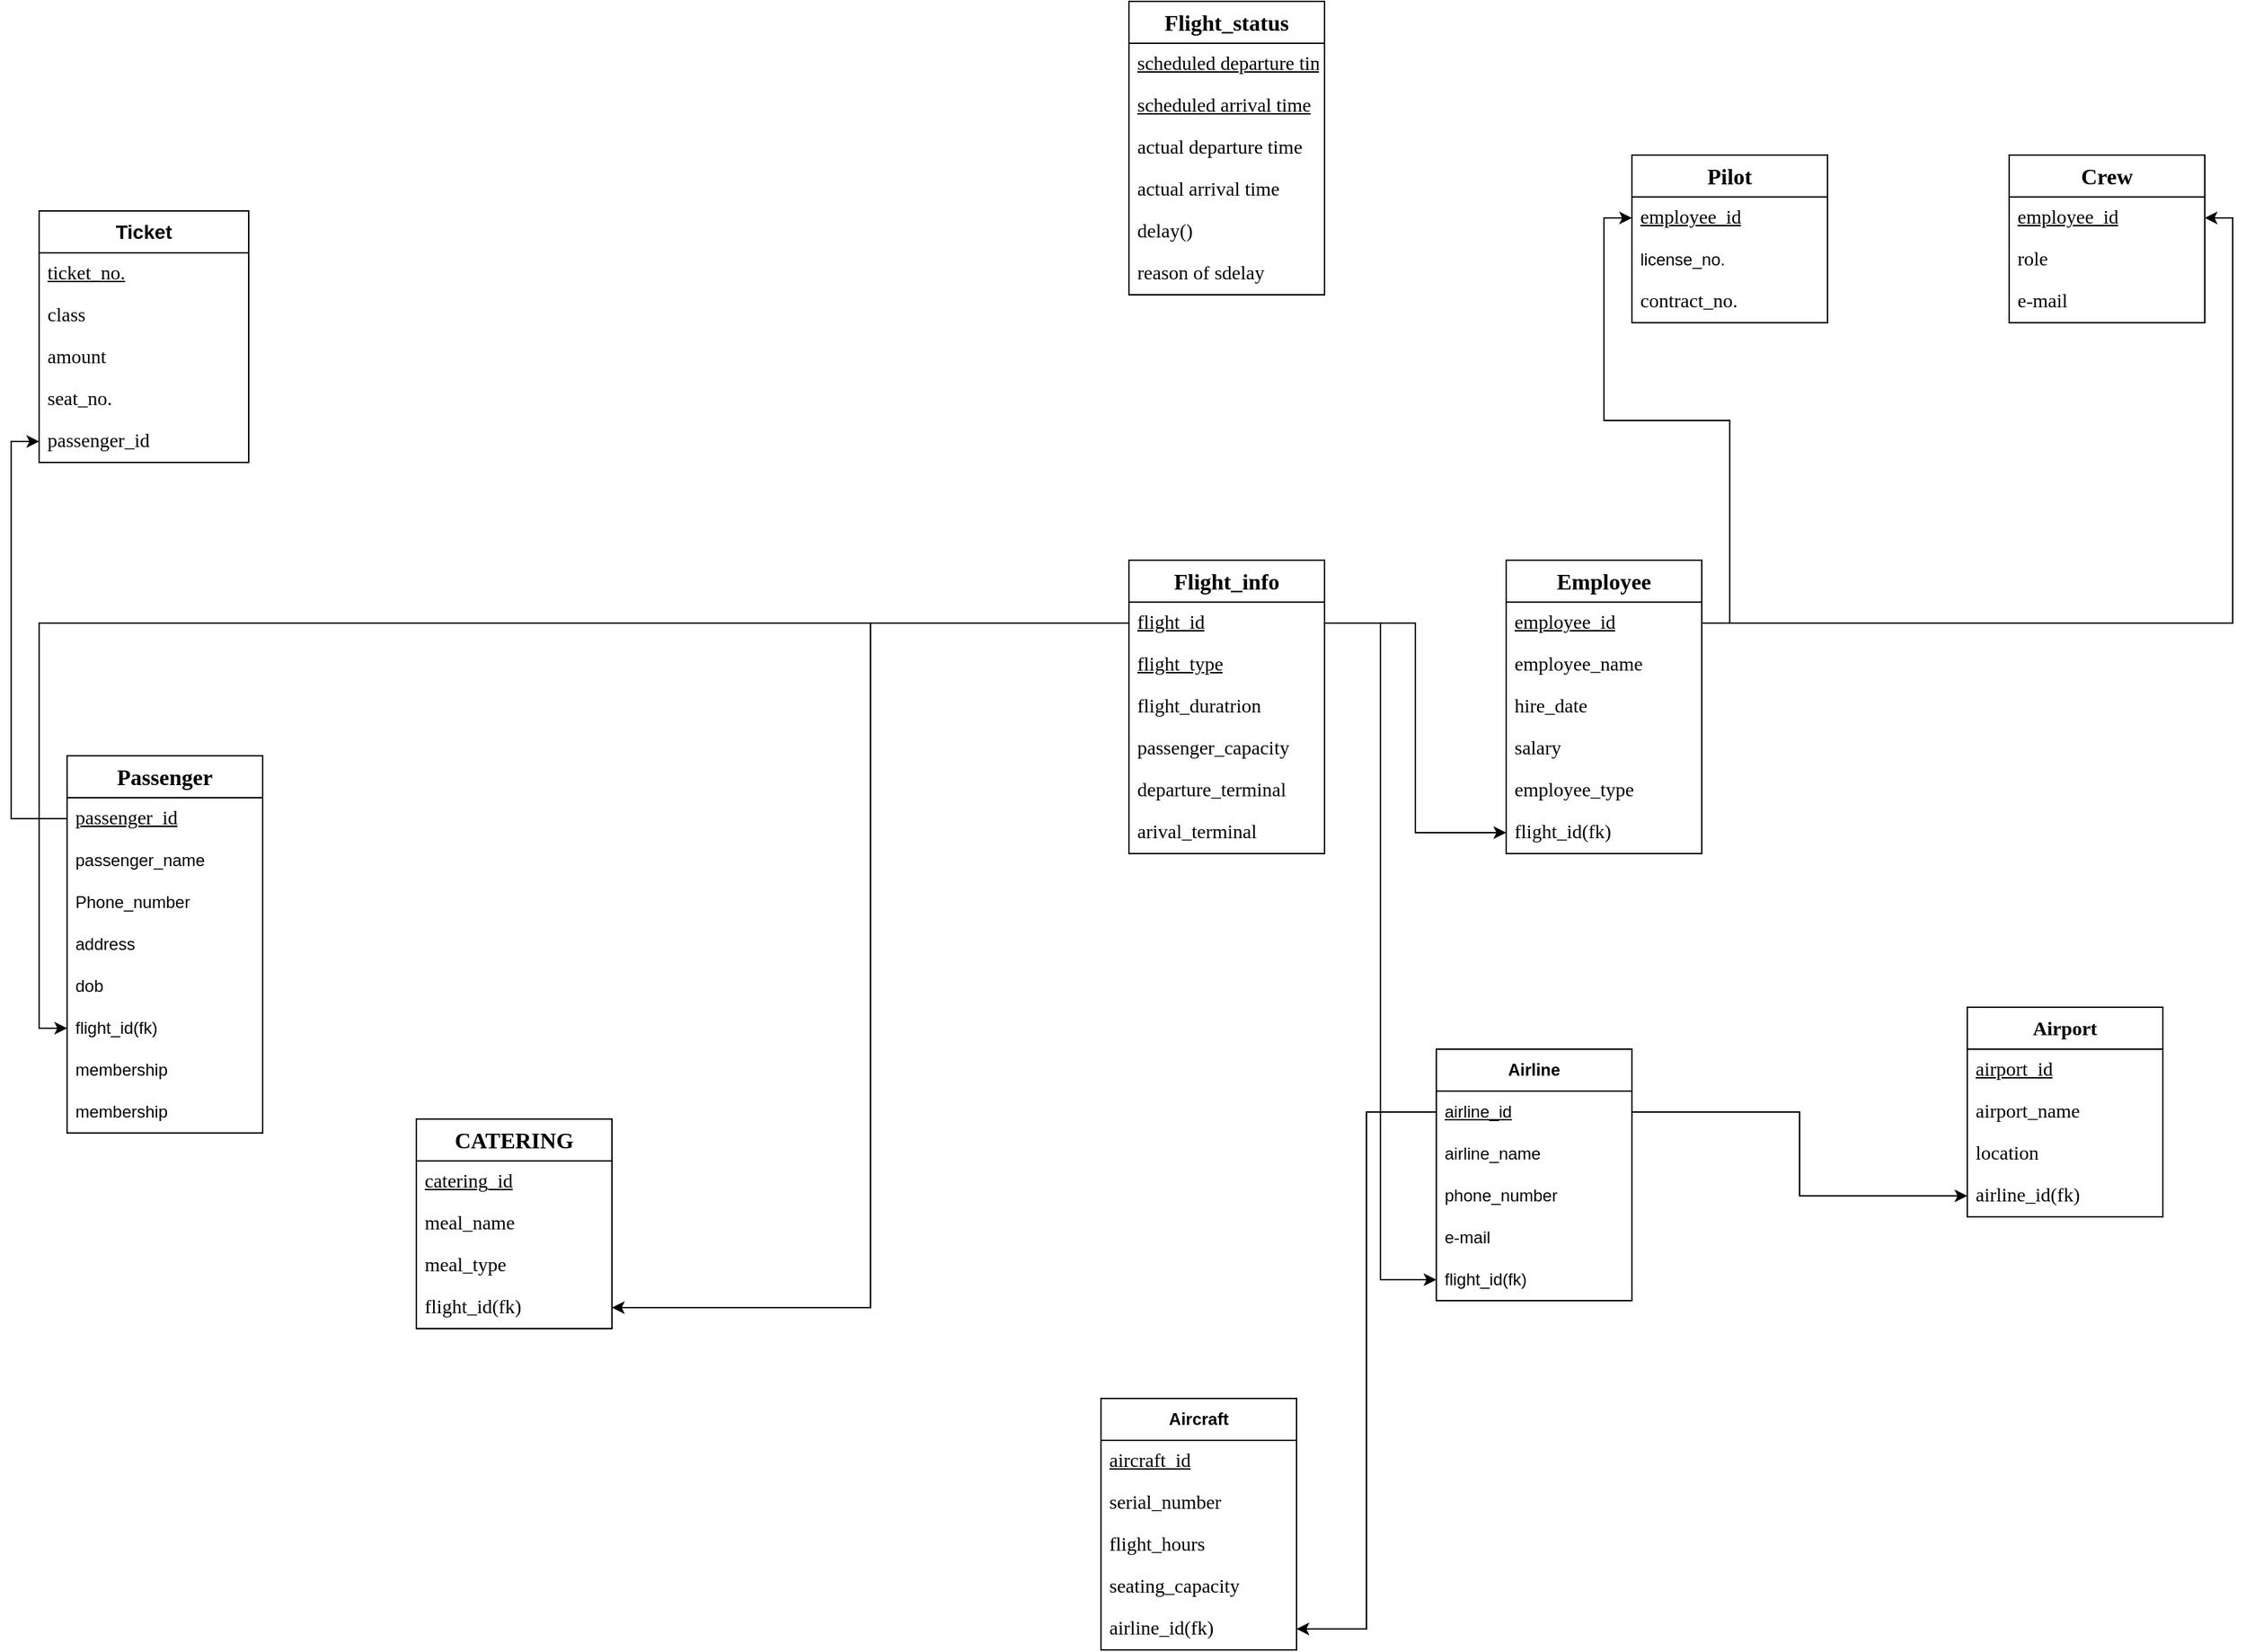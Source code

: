 <mxfile version="24.7.14">
  <diagram name="Page-1" id="eum_vo88fjzx1soFU3YR">
    <mxGraphModel dx="3020" dy="2243" grid="1" gridSize="10" guides="1" tooltips="1" connect="1" arrows="1" fold="1" page="1" pageScale="1" pageWidth="1100" pageHeight="850" math="0" shadow="0">
      <root>
        <mxCell id="0" />
        <mxCell id="1" parent="0" />
        <mxCell id="VljD6H0CKd6k9IUrSw77-5" value="&lt;div style=&quot;text-align: left;&quot;&gt;&lt;span style=&quot;background-color: initial;&quot;&gt;&lt;font size=&quot;3&quot; face=&quot;Times New Roman&quot;&gt;&lt;b&gt;Pilot&lt;/b&gt;&lt;/font&gt;&lt;/span&gt;&lt;/div&gt;" style="swimlane;fontStyle=0;childLayout=stackLayout;horizontal=1;startSize=30;horizontalStack=0;resizeParent=1;resizeParentMax=0;resizeLast=0;collapsible=1;marginBottom=0;whiteSpace=wrap;html=1;" parent="1" vertex="1">
          <mxGeometry x="1420" y="-440" width="140" height="120" as="geometry" />
        </mxCell>
        <mxCell id="VljD6H0CKd6k9IUrSw77-6" value="&lt;font face=&quot;Times New Roman&quot;&gt;&lt;span style=&quot;font-size: 14px; text-wrap: nowrap;&quot;&gt;&lt;u&gt;employee_id&lt;/u&gt;&lt;/span&gt;&lt;/font&gt;" style="text;strokeColor=none;fillColor=none;align=left;verticalAlign=middle;spacingLeft=4;spacingRight=4;overflow=hidden;points=[[0,0.5],[1,0.5]];portConstraint=eastwest;rotatable=0;whiteSpace=wrap;html=1;" parent="VljD6H0CKd6k9IUrSw77-5" vertex="1">
          <mxGeometry y="30" width="140" height="30" as="geometry" />
        </mxCell>
        <mxCell id="VljD6H0CKd6k9IUrSw77-8" value="license_no." style="text;strokeColor=none;fillColor=none;align=left;verticalAlign=middle;spacingLeft=4;spacingRight=4;overflow=hidden;points=[[0,0.5],[1,0.5]];portConstraint=eastwest;rotatable=0;whiteSpace=wrap;html=1;" parent="VljD6H0CKd6k9IUrSw77-5" vertex="1">
          <mxGeometry y="60" width="140" height="30" as="geometry" />
        </mxCell>
        <mxCell id="VljD6H0CKd6k9IUrSw77-111" value="&lt;font face=&quot;Times New Roman&quot;&gt;&lt;span style=&quot;font-size: 14px; text-wrap: nowrap;&quot;&gt;contract_no.&lt;/span&gt;&lt;/font&gt;" style="text;strokeColor=none;fillColor=none;align=left;verticalAlign=middle;spacingLeft=4;spacingRight=4;overflow=hidden;points=[[0,0.5],[1,0.5]];portConstraint=eastwest;rotatable=0;whiteSpace=wrap;html=1;" parent="VljD6H0CKd6k9IUrSw77-5" vertex="1">
          <mxGeometry y="90" width="140" height="30" as="geometry" />
        </mxCell>
        <mxCell id="VljD6H0CKd6k9IUrSw77-29" value="&lt;div style=&quot;text-align: left;&quot;&gt;&lt;span style=&quot;background-color: initial;&quot;&gt;&lt;font size=&quot;3&quot; face=&quot;Times New Roman&quot;&gt;&lt;b&gt;Passenger&lt;/b&gt;&lt;/font&gt;&lt;/span&gt;&lt;/div&gt;" style="swimlane;fontStyle=0;childLayout=stackLayout;horizontal=1;startSize=30;horizontalStack=0;resizeParent=1;resizeParentMax=0;resizeLast=0;collapsible=1;marginBottom=0;whiteSpace=wrap;html=1;" parent="1" vertex="1">
          <mxGeometry x="300" y="-10" width="140" height="270" as="geometry" />
        </mxCell>
        <mxCell id="VljD6H0CKd6k9IUrSw77-30" value="&lt;font face=&quot;Times New Roman&quot;&gt;&lt;span style=&quot;font-size: 14px; text-wrap: nowrap;&quot;&gt;&lt;u&gt;passenger_id&lt;/u&gt;&lt;/span&gt;&lt;/font&gt;" style="text;strokeColor=none;fillColor=none;align=left;verticalAlign=middle;spacingLeft=4;spacingRight=4;overflow=hidden;points=[[0,0.5],[1,0.5]];portConstraint=eastwest;rotatable=0;whiteSpace=wrap;html=1;" parent="VljD6H0CKd6k9IUrSw77-29" vertex="1">
          <mxGeometry y="30" width="140" height="30" as="geometry" />
        </mxCell>
        <mxCell id="VljD6H0CKd6k9IUrSw77-31" value="passenger_name" style="text;strokeColor=none;fillColor=none;align=left;verticalAlign=middle;spacingLeft=4;spacingRight=4;overflow=hidden;points=[[0,0.5],[1,0.5]];portConstraint=eastwest;rotatable=0;whiteSpace=wrap;html=1;" parent="VljD6H0CKd6k9IUrSw77-29" vertex="1">
          <mxGeometry y="60" width="140" height="30" as="geometry" />
        </mxCell>
        <mxCell id="VljD6H0CKd6k9IUrSw77-32" value="Phone_number" style="text;strokeColor=none;fillColor=none;align=left;verticalAlign=middle;spacingLeft=4;spacingRight=4;overflow=hidden;points=[[0,0.5],[1,0.5]];portConstraint=eastwest;rotatable=0;whiteSpace=wrap;html=1;" parent="VljD6H0CKd6k9IUrSw77-29" vertex="1">
          <mxGeometry y="90" width="140" height="30" as="geometry" />
        </mxCell>
        <mxCell id="VljD6H0CKd6k9IUrSw77-33" value="address" style="text;strokeColor=none;fillColor=none;align=left;verticalAlign=middle;spacingLeft=4;spacingRight=4;overflow=hidden;points=[[0,0.5],[1,0.5]];portConstraint=eastwest;rotatable=0;whiteSpace=wrap;html=1;" parent="VljD6H0CKd6k9IUrSw77-29" vertex="1">
          <mxGeometry y="120" width="140" height="30" as="geometry" />
        </mxCell>
        <mxCell id="VljD6H0CKd6k9IUrSw77-34" value="dob" style="text;strokeColor=none;fillColor=none;align=left;verticalAlign=middle;spacingLeft=4;spacingRight=4;overflow=hidden;points=[[0,0.5],[1,0.5]];portConstraint=eastwest;rotatable=0;whiteSpace=wrap;html=1;" parent="VljD6H0CKd6k9IUrSw77-29" vertex="1">
          <mxGeometry y="150" width="140" height="30" as="geometry" />
        </mxCell>
        <mxCell id="VljD6H0CKd6k9IUrSw77-36" value="flight_id(fk)" style="text;strokeColor=none;fillColor=none;align=left;verticalAlign=middle;spacingLeft=4;spacingRight=4;overflow=hidden;points=[[0,0.5],[1,0.5]];portConstraint=eastwest;rotatable=0;whiteSpace=wrap;html=1;" parent="VljD6H0CKd6k9IUrSw77-29" vertex="1">
          <mxGeometry y="180" width="140" height="30" as="geometry" />
        </mxCell>
        <mxCell id="VljD6H0CKd6k9IUrSw77-37" value="membership" style="text;strokeColor=none;fillColor=none;align=left;verticalAlign=middle;spacingLeft=4;spacingRight=4;overflow=hidden;points=[[0,0.5],[1,0.5]];portConstraint=eastwest;rotatable=0;whiteSpace=wrap;html=1;" parent="VljD6H0CKd6k9IUrSw77-29" vertex="1">
          <mxGeometry y="210" width="140" height="30" as="geometry" />
        </mxCell>
        <mxCell id="Dq6HZUpq-Q8SJ6VVuiMz-15" value="membership" style="text;strokeColor=none;fillColor=none;align=left;verticalAlign=middle;spacingLeft=4;spacingRight=4;overflow=hidden;points=[[0,0.5],[1,0.5]];portConstraint=eastwest;rotatable=0;whiteSpace=wrap;html=1;" vertex="1" parent="VljD6H0CKd6k9IUrSw77-29">
          <mxGeometry y="240" width="140" height="30" as="geometry" />
        </mxCell>
        <mxCell id="VljD6H0CKd6k9IUrSw77-39" value="&lt;div style=&quot;text-align: left;&quot;&gt;&lt;font size=&quot;3&quot; face=&quot;Times New Roman&quot;&gt;&lt;b&gt;Crew&lt;/b&gt;&lt;/font&gt;&lt;/div&gt;" style="swimlane;fontStyle=0;childLayout=stackLayout;horizontal=1;startSize=30;horizontalStack=0;resizeParent=1;resizeParentMax=0;resizeLast=0;collapsible=1;marginBottom=0;whiteSpace=wrap;html=1;" parent="1" vertex="1">
          <mxGeometry x="1690" y="-440" width="140" height="120" as="geometry" />
        </mxCell>
        <mxCell id="VljD6H0CKd6k9IUrSw77-40" value="&lt;font face=&quot;Times New Roman&quot;&gt;&lt;span style=&quot;font-size: 14px; text-wrap: nowrap;&quot;&gt;&lt;u&gt;employee_id&lt;/u&gt;&lt;/span&gt;&lt;/font&gt;" style="text;strokeColor=none;fillColor=none;align=left;verticalAlign=middle;spacingLeft=4;spacingRight=4;overflow=hidden;points=[[0,0.5],[1,0.5]];portConstraint=eastwest;rotatable=0;whiteSpace=wrap;html=1;" parent="VljD6H0CKd6k9IUrSw77-39" vertex="1">
          <mxGeometry y="30" width="140" height="30" as="geometry" />
        </mxCell>
        <mxCell id="VljD6H0CKd6k9IUrSw77-41" value="&lt;font face=&quot;Times New Roman&quot;&gt;&lt;span style=&quot;font-size: 14px; text-wrap: nowrap;&quot;&gt;role&lt;/span&gt;&lt;/font&gt;" style="text;strokeColor=none;fillColor=none;align=left;verticalAlign=middle;spacingLeft=4;spacingRight=4;overflow=hidden;points=[[0,0.5],[1,0.5]];portConstraint=eastwest;rotatable=0;whiteSpace=wrap;html=1;" parent="VljD6H0CKd6k9IUrSw77-39" vertex="1">
          <mxGeometry y="60" width="140" height="30" as="geometry" />
        </mxCell>
        <mxCell id="VljD6H0CKd6k9IUrSw77-42" value="&lt;font face=&quot;Times New Roman&quot;&gt;&lt;span style=&quot;font-size: 14px; text-wrap: nowrap;&quot;&gt;e-mail&lt;/span&gt;&lt;/font&gt;" style="text;strokeColor=none;fillColor=none;align=left;verticalAlign=middle;spacingLeft=4;spacingRight=4;overflow=hidden;points=[[0,0.5],[1,0.5]];portConstraint=eastwest;rotatable=0;whiteSpace=wrap;html=1;" parent="VljD6H0CKd6k9IUrSw77-39" vertex="1">
          <mxGeometry y="90" width="140" height="30" as="geometry" />
        </mxCell>
        <mxCell id="VljD6H0CKd6k9IUrSw77-50" value="&lt;b style=&quot;font-family: &amp;quot;Times New Roman&amp;quot;; font-size: medium; text-align: left;&quot;&gt;CATERING&lt;/b&gt;" style="swimlane;fontStyle=0;childLayout=stackLayout;horizontal=1;startSize=30;horizontalStack=0;resizeParent=1;resizeParentMax=0;resizeLast=0;collapsible=1;marginBottom=0;whiteSpace=wrap;html=1;" parent="1" vertex="1">
          <mxGeometry x="550" y="250" width="140" height="150" as="geometry" />
        </mxCell>
        <mxCell id="VljD6H0CKd6k9IUrSw77-51" value="&lt;font face=&quot;Times New Roman&quot;&gt;&lt;span style=&quot;font-size: 14px; text-wrap: nowrap;&quot;&gt;&lt;u&gt;catering_id&lt;/u&gt;&lt;/span&gt;&lt;/font&gt;" style="text;strokeColor=none;fillColor=none;align=left;verticalAlign=middle;spacingLeft=4;spacingRight=4;overflow=hidden;points=[[0,0.5],[1,0.5]];portConstraint=eastwest;rotatable=0;whiteSpace=wrap;html=1;" parent="VljD6H0CKd6k9IUrSw77-50" vertex="1">
          <mxGeometry y="30" width="140" height="30" as="geometry" />
        </mxCell>
        <mxCell id="VljD6H0CKd6k9IUrSw77-52" value="&lt;span style=&quot;font-family: &amp;quot;Times New Roman&amp;quot;; font-size: 14px; text-wrap: nowrap;&quot;&gt;meal_name&lt;/span&gt;" style="text;strokeColor=none;fillColor=none;align=left;verticalAlign=middle;spacingLeft=4;spacingRight=4;overflow=hidden;points=[[0,0.5],[1,0.5]];portConstraint=eastwest;rotatable=0;whiteSpace=wrap;html=1;" parent="VljD6H0CKd6k9IUrSw77-50" vertex="1">
          <mxGeometry y="60" width="140" height="30" as="geometry" />
        </mxCell>
        <mxCell id="VljD6H0CKd6k9IUrSw77-53" value="&lt;span style=&quot;font-family: &amp;quot;Times New Roman&amp;quot;; font-size: 14px; text-wrap: nowrap;&quot;&gt;meal_type&lt;/span&gt;" style="text;strokeColor=none;fillColor=none;align=left;verticalAlign=middle;spacingLeft=4;spacingRight=4;overflow=hidden;points=[[0,0.5],[1,0.5]];portConstraint=eastwest;rotatable=0;whiteSpace=wrap;html=1;" parent="VljD6H0CKd6k9IUrSw77-50" vertex="1">
          <mxGeometry y="90" width="140" height="30" as="geometry" />
        </mxCell>
        <mxCell id="VljD6H0CKd6k9IUrSw77-54" value="&lt;font face=&quot;Times New Roman&quot;&gt;&lt;span style=&quot;font-size: 14px; text-wrap: nowrap;&quot;&gt;flight_id(fk)&lt;/span&gt;&lt;/font&gt;" style="text;strokeColor=none;fillColor=none;align=left;verticalAlign=middle;spacingLeft=4;spacingRight=4;overflow=hidden;points=[[0,0.5],[1,0.5]];portConstraint=eastwest;rotatable=0;whiteSpace=wrap;html=1;" parent="VljD6H0CKd6k9IUrSw77-50" vertex="1">
          <mxGeometry y="120" width="140" height="30" as="geometry" />
        </mxCell>
        <mxCell id="VljD6H0CKd6k9IUrSw77-58" value="&lt;h3 style=&quot;text-align: left;&quot;&gt;&lt;b&gt;&lt;font face=&quot;Times New Roman&quot;&gt;Airport&lt;/font&gt;&lt;/b&gt;&lt;/h3&gt;" style="swimlane;fontStyle=0;childLayout=stackLayout;horizontal=1;startSize=30;horizontalStack=0;resizeParent=1;resizeParentMax=0;resizeLast=0;collapsible=1;marginBottom=0;whiteSpace=wrap;html=1;" parent="1" vertex="1">
          <mxGeometry x="1660" y="170" width="140" height="150" as="geometry" />
        </mxCell>
        <mxCell id="VljD6H0CKd6k9IUrSw77-59" value="&lt;font face=&quot;Times New Roman&quot;&gt;&lt;span style=&quot;font-size: 14px; text-wrap: nowrap;&quot;&gt;&lt;u&gt;airport_id&lt;/u&gt;&lt;/span&gt;&lt;/font&gt;" style="text;strokeColor=none;fillColor=none;align=left;verticalAlign=middle;spacingLeft=4;spacingRight=4;overflow=hidden;points=[[0,0.5],[1,0.5]];portConstraint=eastwest;rotatable=0;whiteSpace=wrap;html=1;" parent="VljD6H0CKd6k9IUrSw77-58" vertex="1">
          <mxGeometry y="30" width="140" height="30" as="geometry" />
        </mxCell>
        <mxCell id="VljD6H0CKd6k9IUrSw77-60" value="&lt;font face=&quot;Times New Roman&quot;&gt;&lt;span style=&quot;font-size: 14px; text-wrap: nowrap;&quot;&gt;airport_name&lt;/span&gt;&lt;/font&gt;" style="text;strokeColor=none;fillColor=none;align=left;verticalAlign=middle;spacingLeft=4;spacingRight=4;overflow=hidden;points=[[0,0.5],[1,0.5]];portConstraint=eastwest;rotatable=0;whiteSpace=wrap;html=1;" parent="VljD6H0CKd6k9IUrSw77-58" vertex="1">
          <mxGeometry y="60" width="140" height="30" as="geometry" />
        </mxCell>
        <mxCell id="VljD6H0CKd6k9IUrSw77-61" value="&lt;font face=&quot;Times New Roman&quot;&gt;&lt;span style=&quot;font-size: 14px; text-wrap: nowrap;&quot;&gt;location&lt;/span&gt;&lt;/font&gt;" style="text;strokeColor=none;fillColor=none;align=left;verticalAlign=middle;spacingLeft=4;spacingRight=4;overflow=hidden;points=[[0,0.5],[1,0.5]];portConstraint=eastwest;rotatable=0;whiteSpace=wrap;html=1;" parent="VljD6H0CKd6k9IUrSw77-58" vertex="1">
          <mxGeometry y="90" width="140" height="30" as="geometry" />
        </mxCell>
        <mxCell id="VljD6H0CKd6k9IUrSw77-62" value="&lt;font face=&quot;Times New Roman&quot;&gt;&lt;span style=&quot;font-size: 14px; text-wrap: nowrap;&quot;&gt;airline_id(fk)&lt;/span&gt;&lt;/font&gt;" style="text;strokeColor=none;fillColor=none;align=left;verticalAlign=middle;spacingLeft=4;spacingRight=4;overflow=hidden;points=[[0,0.5],[1,0.5]];portConstraint=eastwest;rotatable=0;whiteSpace=wrap;html=1;" parent="VljD6H0CKd6k9IUrSw77-58" vertex="1">
          <mxGeometry y="120" width="140" height="30" as="geometry" />
        </mxCell>
        <mxCell id="VljD6H0CKd6k9IUrSw77-68" value="&lt;div style=&quot;text-align: left;&quot;&gt;&lt;span style=&quot;background-color: initial;&quot;&gt;&lt;font size=&quot;3&quot; face=&quot;Times New Roman&quot;&gt;&lt;b&gt;Employee&lt;/b&gt;&lt;/font&gt;&lt;/span&gt;&lt;/div&gt;" style="swimlane;fontStyle=0;childLayout=stackLayout;horizontal=1;startSize=30;horizontalStack=0;resizeParent=1;resizeParentMax=0;resizeLast=0;collapsible=1;marginBottom=0;whiteSpace=wrap;html=1;" parent="1" vertex="1">
          <mxGeometry x="1330" y="-150" width="140" height="210" as="geometry" />
        </mxCell>
        <mxCell id="VljD6H0CKd6k9IUrSw77-69" value="&lt;font face=&quot;Times New Roman&quot;&gt;&lt;span style=&quot;font-size: 14px; text-wrap: nowrap;&quot;&gt;&lt;u&gt;employee_id&lt;/u&gt;&lt;/span&gt;&lt;/font&gt;" style="text;strokeColor=none;fillColor=none;align=left;verticalAlign=middle;spacingLeft=4;spacingRight=4;overflow=hidden;points=[[0,0.5],[1,0.5]];portConstraint=eastwest;rotatable=0;whiteSpace=wrap;html=1;" parent="VljD6H0CKd6k9IUrSw77-68" vertex="1">
          <mxGeometry y="30" width="140" height="30" as="geometry" />
        </mxCell>
        <mxCell id="VljD6H0CKd6k9IUrSw77-70" value="&lt;font face=&quot;Times New Roman&quot;&gt;&lt;span style=&quot;font-size: 14px; text-wrap: nowrap;&quot;&gt;employee_name&lt;/span&gt;&lt;/font&gt;" style="text;strokeColor=none;fillColor=none;align=left;verticalAlign=middle;spacingLeft=4;spacingRight=4;overflow=hidden;points=[[0,0.5],[1,0.5]];portConstraint=eastwest;rotatable=0;whiteSpace=wrap;html=1;" parent="VljD6H0CKd6k9IUrSw77-68" vertex="1">
          <mxGeometry y="60" width="140" height="30" as="geometry" />
        </mxCell>
        <mxCell id="VljD6H0CKd6k9IUrSw77-71" value="&lt;font face=&quot;Times New Roman&quot;&gt;&lt;span style=&quot;font-size: 14px; text-wrap: nowrap;&quot;&gt;hire_date&lt;/span&gt;&lt;/font&gt;" style="text;strokeColor=none;fillColor=none;align=left;verticalAlign=middle;spacingLeft=4;spacingRight=4;overflow=hidden;points=[[0,0.5],[1,0.5]];portConstraint=eastwest;rotatable=0;whiteSpace=wrap;html=1;" parent="VljD6H0CKd6k9IUrSw77-68" vertex="1">
          <mxGeometry y="90" width="140" height="30" as="geometry" />
        </mxCell>
        <mxCell id="VljD6H0CKd6k9IUrSw77-72" value="&lt;font face=&quot;Times New Roman&quot;&gt;&lt;span style=&quot;font-size: 14px; text-wrap: nowrap;&quot;&gt;salary&lt;/span&gt;&lt;/font&gt;" style="text;strokeColor=none;fillColor=none;align=left;verticalAlign=middle;spacingLeft=4;spacingRight=4;overflow=hidden;points=[[0,0.5],[1,0.5]];portConstraint=eastwest;rotatable=0;whiteSpace=wrap;html=1;" parent="VljD6H0CKd6k9IUrSw77-68" vertex="1">
          <mxGeometry y="120" width="140" height="30" as="geometry" />
        </mxCell>
        <mxCell id="Dq6HZUpq-Q8SJ6VVuiMz-22" value="&lt;font face=&quot;Times New Roman&quot;&gt;&lt;span style=&quot;font-size: 14px; text-wrap: nowrap;&quot;&gt;employee_type&lt;/span&gt;&lt;/font&gt;" style="text;strokeColor=none;fillColor=none;align=left;verticalAlign=middle;spacingLeft=4;spacingRight=4;overflow=hidden;points=[[0,0.5],[1,0.5]];portConstraint=eastwest;rotatable=0;whiteSpace=wrap;html=1;" vertex="1" parent="VljD6H0CKd6k9IUrSw77-68">
          <mxGeometry y="150" width="140" height="30" as="geometry" />
        </mxCell>
        <mxCell id="Dq6HZUpq-Q8SJ6VVuiMz-23" value="&lt;font face=&quot;Times New Roman&quot;&gt;&lt;span style=&quot;font-size: 14px; text-wrap: nowrap;&quot;&gt;flight_id(fk)&lt;br&gt;&lt;/span&gt;&lt;/font&gt;" style="text;strokeColor=none;fillColor=none;align=left;verticalAlign=middle;spacingLeft=4;spacingRight=4;overflow=hidden;points=[[0,0.5],[1,0.5]];portConstraint=eastwest;rotatable=0;whiteSpace=wrap;html=1;" vertex="1" parent="VljD6H0CKd6k9IUrSw77-68">
          <mxGeometry y="180" width="140" height="30" as="geometry" />
        </mxCell>
        <mxCell id="VljD6H0CKd6k9IUrSw77-84" value="&lt;b&gt;Aircraft&lt;/b&gt;" style="swimlane;fontStyle=0;childLayout=stackLayout;horizontal=1;startSize=30;horizontalStack=0;resizeParent=1;resizeParentMax=0;resizeLast=0;collapsible=1;marginBottom=0;whiteSpace=wrap;html=1;" parent="1" vertex="1">
          <mxGeometry x="1040" y="450" width="140" height="180" as="geometry" />
        </mxCell>
        <mxCell id="VljD6H0CKd6k9IUrSw77-85" value="&lt;font face=&quot;Times New Roman&quot;&gt;&lt;span style=&quot;font-size: 14px; text-wrap: nowrap;&quot;&gt;&lt;u&gt;aircraft_id&lt;/u&gt;&lt;/span&gt;&lt;/font&gt;" style="text;strokeColor=none;fillColor=none;align=left;verticalAlign=middle;spacingLeft=4;spacingRight=4;overflow=hidden;points=[[0,0.5],[1,0.5]];portConstraint=eastwest;rotatable=0;whiteSpace=wrap;html=1;" parent="VljD6H0CKd6k9IUrSw77-84" vertex="1">
          <mxGeometry y="30" width="140" height="30" as="geometry" />
        </mxCell>
        <mxCell id="VljD6H0CKd6k9IUrSw77-86" value="&lt;font face=&quot;Times New Roman&quot;&gt;&lt;span style=&quot;font-size: 14px; text-wrap: nowrap;&quot;&gt;serial_number&lt;/span&gt;&lt;/font&gt;" style="text;strokeColor=none;fillColor=none;align=left;verticalAlign=middle;spacingLeft=4;spacingRight=4;overflow=hidden;points=[[0,0.5],[1,0.5]];portConstraint=eastwest;rotatable=0;whiteSpace=wrap;html=1;" parent="VljD6H0CKd6k9IUrSw77-84" vertex="1">
          <mxGeometry y="60" width="140" height="30" as="geometry" />
        </mxCell>
        <mxCell id="VljD6H0CKd6k9IUrSw77-87" value="&lt;font face=&quot;Times New Roman&quot;&gt;&lt;span style=&quot;font-size: 14px; text-wrap: nowrap;&quot;&gt;flight_hours&lt;/span&gt;&lt;/font&gt;" style="text;strokeColor=none;fillColor=none;align=left;verticalAlign=middle;spacingLeft=4;spacingRight=4;overflow=hidden;points=[[0,0.5],[1,0.5]];portConstraint=eastwest;rotatable=0;whiteSpace=wrap;html=1;" parent="VljD6H0CKd6k9IUrSw77-84" vertex="1">
          <mxGeometry y="90" width="140" height="30" as="geometry" />
        </mxCell>
        <mxCell id="Dq6HZUpq-Q8SJ6VVuiMz-17" value="&lt;font face=&quot;Times New Roman&quot;&gt;&lt;span style=&quot;font-size: 14px; text-wrap: nowrap;&quot;&gt;seating_capacity&lt;/span&gt;&lt;/font&gt;" style="text;strokeColor=none;fillColor=none;align=left;verticalAlign=middle;spacingLeft=4;spacingRight=4;overflow=hidden;points=[[0,0.5],[1,0.5]];portConstraint=eastwest;rotatable=0;whiteSpace=wrap;html=1;" vertex="1" parent="VljD6H0CKd6k9IUrSw77-84">
          <mxGeometry y="120" width="140" height="30" as="geometry" />
        </mxCell>
        <mxCell id="Dq6HZUpq-Q8SJ6VVuiMz-18" value="&lt;font face=&quot;Times New Roman&quot;&gt;&lt;span style=&quot;font-size: 14px; text-wrap: nowrap;&quot;&gt;airline_id(fk)&lt;/span&gt;&lt;/font&gt;" style="text;strokeColor=none;fillColor=none;align=left;verticalAlign=middle;spacingLeft=4;spacingRight=4;overflow=hidden;points=[[0,0.5],[1,0.5]];portConstraint=eastwest;rotatable=0;whiteSpace=wrap;html=1;" vertex="1" parent="VljD6H0CKd6k9IUrSw77-84">
          <mxGeometry y="150" width="140" height="30" as="geometry" />
        </mxCell>
        <mxCell id="VljD6H0CKd6k9IUrSw77-91" value="&lt;div style=&quot;text-align: left;&quot;&gt;&lt;span style=&quot;background-color: initial;&quot;&gt;&lt;font size=&quot;3&quot; face=&quot;Times New Roman&quot;&gt;&lt;b&gt;Flight_info&lt;/b&gt;&lt;/font&gt;&lt;/span&gt;&lt;/div&gt;" style="swimlane;fontStyle=0;childLayout=stackLayout;horizontal=1;startSize=30;horizontalStack=0;resizeParent=1;resizeParentMax=0;resizeLast=0;collapsible=1;marginBottom=0;whiteSpace=wrap;html=1;" parent="1" vertex="1">
          <mxGeometry x="1060" y="-150" width="140" height="210" as="geometry" />
        </mxCell>
        <mxCell id="VljD6H0CKd6k9IUrSw77-92" value="&lt;font face=&quot;Times New Roman&quot;&gt;&lt;span style=&quot;font-size: 14px; text-wrap: nowrap;&quot;&gt;&lt;u&gt;flight_id&lt;/u&gt;&lt;/span&gt;&lt;/font&gt;" style="text;strokeColor=none;fillColor=none;align=left;verticalAlign=middle;spacingLeft=4;spacingRight=4;overflow=hidden;points=[[0,0.5],[1,0.5]];portConstraint=eastwest;rotatable=0;whiteSpace=wrap;html=1;" parent="VljD6H0CKd6k9IUrSw77-91" vertex="1">
          <mxGeometry y="30" width="140" height="30" as="geometry" />
        </mxCell>
        <mxCell id="VljD6H0CKd6k9IUrSw77-93" value="&lt;font face=&quot;Times New Roman&quot;&gt;&lt;span style=&quot;font-size: 14px; text-wrap: nowrap;&quot;&gt;&lt;u&gt;flight_type&lt;/u&gt;&lt;/span&gt;&lt;/font&gt;" style="text;strokeColor=none;fillColor=none;align=left;verticalAlign=middle;spacingLeft=4;spacingRight=4;overflow=hidden;points=[[0,0.5],[1,0.5]];portConstraint=eastwest;rotatable=0;whiteSpace=wrap;html=1;" parent="VljD6H0CKd6k9IUrSw77-91" vertex="1">
          <mxGeometry y="60" width="140" height="30" as="geometry" />
        </mxCell>
        <mxCell id="VljD6H0CKd6k9IUrSw77-94" value="&lt;font face=&quot;Times New Roman&quot;&gt;&lt;span style=&quot;font-size: 14px; text-wrap: nowrap;&quot;&gt;flight_duratrion&lt;/span&gt;&lt;/font&gt;" style="text;strokeColor=none;fillColor=none;align=left;verticalAlign=middle;spacingLeft=4;spacingRight=4;overflow=hidden;points=[[0,0.5],[1,0.5]];portConstraint=eastwest;rotatable=0;whiteSpace=wrap;html=1;" parent="VljD6H0CKd6k9IUrSw77-91" vertex="1">
          <mxGeometry y="90" width="140" height="30" as="geometry" />
        </mxCell>
        <mxCell id="VljD6H0CKd6k9IUrSw77-95" value="&lt;font face=&quot;Times New Roman&quot;&gt;&lt;span style=&quot;font-size: 14px; text-wrap: nowrap;&quot;&gt;passenger_capacity&lt;/span&gt;&lt;/font&gt;" style="text;strokeColor=none;fillColor=none;align=left;verticalAlign=middle;spacingLeft=4;spacingRight=4;overflow=hidden;points=[[0,0.5],[1,0.5]];portConstraint=eastwest;rotatable=0;whiteSpace=wrap;html=1;" parent="VljD6H0CKd6k9IUrSw77-91" vertex="1">
          <mxGeometry y="120" width="140" height="30" as="geometry" />
        </mxCell>
        <mxCell id="VljD6H0CKd6k9IUrSw77-99" value="&lt;font face=&quot;Times New Roman&quot;&gt;&lt;span style=&quot;font-size: 14px; text-wrap: nowrap;&quot;&gt;departure_terminal&lt;/span&gt;&lt;/font&gt;" style="text;strokeColor=none;fillColor=none;align=left;verticalAlign=middle;spacingLeft=4;spacingRight=4;overflow=hidden;points=[[0,0.5],[1,0.5]];portConstraint=eastwest;rotatable=0;whiteSpace=wrap;html=1;" parent="VljD6H0CKd6k9IUrSw77-91" vertex="1">
          <mxGeometry y="150" width="140" height="30" as="geometry" />
        </mxCell>
        <mxCell id="Dq6HZUpq-Q8SJ6VVuiMz-24" value="&lt;font face=&quot;Times New Roman&quot;&gt;&lt;span style=&quot;font-size: 14px; text-wrap: nowrap;&quot;&gt;arival_terminal&lt;/span&gt;&lt;/font&gt;" style="text;strokeColor=none;fillColor=none;align=left;verticalAlign=middle;spacingLeft=4;spacingRight=4;overflow=hidden;points=[[0,0.5],[1,0.5]];portConstraint=eastwest;rotatable=0;whiteSpace=wrap;html=1;" vertex="1" parent="VljD6H0CKd6k9IUrSw77-91">
          <mxGeometry y="180" width="140" height="30" as="geometry" />
        </mxCell>
        <mxCell id="Dq6HZUpq-Q8SJ6VVuiMz-1" value="&lt;h3&gt;&lt;b&gt;Ticket&lt;/b&gt;&lt;/h3&gt;" style="swimlane;fontStyle=0;childLayout=stackLayout;horizontal=1;startSize=30;horizontalStack=0;resizeParent=1;resizeParentMax=0;resizeLast=0;collapsible=1;marginBottom=0;whiteSpace=wrap;html=1;" vertex="1" parent="1">
          <mxGeometry x="280" y="-400" width="150" height="180" as="geometry" />
        </mxCell>
        <mxCell id="Dq6HZUpq-Q8SJ6VVuiMz-2" value="&lt;font face=&quot;Times New Roman&quot;&gt;&lt;span style=&quot;font-size: 14px; text-wrap: nowrap;&quot;&gt;&lt;u&gt;ticket_no.&lt;/u&gt;&lt;/span&gt;&lt;/font&gt;" style="text;strokeColor=none;fillColor=none;align=left;verticalAlign=middle;spacingLeft=4;spacingRight=4;overflow=hidden;points=[[0,0.5],[1,0.5]];portConstraint=eastwest;rotatable=0;whiteSpace=wrap;html=1;" vertex="1" parent="Dq6HZUpq-Q8SJ6VVuiMz-1">
          <mxGeometry y="30" width="150" height="30" as="geometry" />
        </mxCell>
        <mxCell id="Dq6HZUpq-Q8SJ6VVuiMz-3" value="&lt;span style=&quot;text-wrap: nowrap; font-family: &amp;quot;Times New Roman&amp;quot;; font-size: 14px;&quot;&gt;class&lt;/span&gt;" style="text;strokeColor=none;fillColor=none;align=left;verticalAlign=middle;spacingLeft=4;spacingRight=4;overflow=hidden;points=[[0,0.5],[1,0.5]];portConstraint=eastwest;rotatable=0;whiteSpace=wrap;html=1;" vertex="1" parent="Dq6HZUpq-Q8SJ6VVuiMz-1">
          <mxGeometry y="60" width="150" height="30" as="geometry" />
        </mxCell>
        <mxCell id="Dq6HZUpq-Q8SJ6VVuiMz-4" value="&lt;font face=&quot;Times New Roman&quot;&gt;&lt;span style=&quot;font-size: 14px; text-wrap: nowrap;&quot;&gt;amount&lt;/span&gt;&lt;/font&gt;" style="text;strokeColor=none;fillColor=none;align=left;verticalAlign=middle;spacingLeft=4;spacingRight=4;overflow=hidden;points=[[0,0.5],[1,0.5]];portConstraint=eastwest;rotatable=0;whiteSpace=wrap;html=1;" vertex="1" parent="Dq6HZUpq-Q8SJ6VVuiMz-1">
          <mxGeometry y="90" width="150" height="30" as="geometry" />
        </mxCell>
        <mxCell id="Dq6HZUpq-Q8SJ6VVuiMz-16" value="&lt;font face=&quot;Times New Roman&quot;&gt;&lt;span style=&quot;font-size: 14px; text-wrap: nowrap;&quot;&gt;seat_no.&lt;/span&gt;&lt;/font&gt;" style="text;strokeColor=none;fillColor=none;align=left;verticalAlign=middle;spacingLeft=4;spacingRight=4;overflow=hidden;points=[[0,0.5],[1,0.5]];portConstraint=eastwest;rotatable=0;whiteSpace=wrap;html=1;" vertex="1" parent="Dq6HZUpq-Q8SJ6VVuiMz-1">
          <mxGeometry y="120" width="150" height="30" as="geometry" />
        </mxCell>
        <mxCell id="Dq6HZUpq-Q8SJ6VVuiMz-44" value="&lt;font face=&quot;Times New Roman&quot;&gt;&lt;span style=&quot;font-size: 14px; text-wrap: nowrap;&quot;&gt;passenger_id&lt;/span&gt;&lt;/font&gt;" style="text;strokeColor=none;fillColor=none;align=left;verticalAlign=middle;spacingLeft=4;spacingRight=4;overflow=hidden;points=[[0,0.5],[1,0.5]];portConstraint=eastwest;rotatable=0;whiteSpace=wrap;html=1;" vertex="1" parent="Dq6HZUpq-Q8SJ6VVuiMz-1">
          <mxGeometry y="150" width="150" height="30" as="geometry" />
        </mxCell>
        <mxCell id="Dq6HZUpq-Q8SJ6VVuiMz-25" value="&lt;div style=&quot;text-align: left;&quot;&gt;&lt;span style=&quot;background-color: initial;&quot;&gt;&lt;font size=&quot;3&quot; face=&quot;Times New Roman&quot;&gt;&lt;b&gt;Flight_status&lt;/b&gt;&lt;/font&gt;&lt;/span&gt;&lt;/div&gt;" style="swimlane;fontStyle=0;childLayout=stackLayout;horizontal=1;startSize=30;horizontalStack=0;resizeParent=1;resizeParentMax=0;resizeLast=0;collapsible=1;marginBottom=0;whiteSpace=wrap;html=1;" vertex="1" parent="1">
          <mxGeometry x="1060" y="-550" width="140" height="210" as="geometry" />
        </mxCell>
        <mxCell id="Dq6HZUpq-Q8SJ6VVuiMz-26" value="&lt;font face=&quot;Times New Roman&quot;&gt;&lt;span style=&quot;font-size: 14px; text-wrap: nowrap;&quot;&gt;&lt;u&gt;scheduled departure timr&lt;/u&gt;&lt;/span&gt;&lt;/font&gt;" style="text;strokeColor=none;fillColor=none;align=left;verticalAlign=middle;spacingLeft=4;spacingRight=4;overflow=hidden;points=[[0,0.5],[1,0.5]];portConstraint=eastwest;rotatable=0;whiteSpace=wrap;html=1;" vertex="1" parent="Dq6HZUpq-Q8SJ6VVuiMz-25">
          <mxGeometry y="30" width="140" height="30" as="geometry" />
        </mxCell>
        <mxCell id="Dq6HZUpq-Q8SJ6VVuiMz-27" value="&lt;font face=&quot;Times New Roman&quot;&gt;&lt;span style=&quot;font-size: 14px; text-wrap: nowrap;&quot;&gt;&lt;u&gt;s&lt;/u&gt;&lt;/span&gt;&lt;/font&gt;&lt;u style=&quot;font-family: &amp;quot;Times New Roman&amp;quot;; font-size: 14px; text-wrap: nowrap;&quot;&gt;cheduled arrival time&lt;/u&gt;" style="text;strokeColor=none;fillColor=none;align=left;verticalAlign=middle;spacingLeft=4;spacingRight=4;overflow=hidden;points=[[0,0.5],[1,0.5]];portConstraint=eastwest;rotatable=0;whiteSpace=wrap;html=1;" vertex="1" parent="Dq6HZUpq-Q8SJ6VVuiMz-25">
          <mxGeometry y="60" width="140" height="30" as="geometry" />
        </mxCell>
        <mxCell id="Dq6HZUpq-Q8SJ6VVuiMz-28" value="&lt;font face=&quot;Times New Roman&quot;&gt;&lt;span style=&quot;font-size: 14px; text-wrap: nowrap;&quot;&gt;actual departure time&lt;/span&gt;&lt;/font&gt;" style="text;strokeColor=none;fillColor=none;align=left;verticalAlign=middle;spacingLeft=4;spacingRight=4;overflow=hidden;points=[[0,0.5],[1,0.5]];portConstraint=eastwest;rotatable=0;whiteSpace=wrap;html=1;" vertex="1" parent="Dq6HZUpq-Q8SJ6VVuiMz-25">
          <mxGeometry y="90" width="140" height="30" as="geometry" />
        </mxCell>
        <mxCell id="Dq6HZUpq-Q8SJ6VVuiMz-29" value="&lt;font face=&quot;Times New Roman&quot;&gt;&lt;span style=&quot;font-size: 14px; text-wrap: nowrap;&quot;&gt;actual arrival time&lt;/span&gt;&lt;/font&gt;" style="text;strokeColor=none;fillColor=none;align=left;verticalAlign=middle;spacingLeft=4;spacingRight=4;overflow=hidden;points=[[0,0.5],[1,0.5]];portConstraint=eastwest;rotatable=0;whiteSpace=wrap;html=1;" vertex="1" parent="Dq6HZUpq-Q8SJ6VVuiMz-25">
          <mxGeometry y="120" width="140" height="30" as="geometry" />
        </mxCell>
        <mxCell id="Dq6HZUpq-Q8SJ6VVuiMz-30" value="&lt;font face=&quot;Times New Roman&quot;&gt;&lt;span style=&quot;font-size: 14px; text-wrap: nowrap;&quot;&gt;delay()&lt;/span&gt;&lt;/font&gt;" style="text;strokeColor=none;fillColor=none;align=left;verticalAlign=middle;spacingLeft=4;spacingRight=4;overflow=hidden;points=[[0,0.5],[1,0.5]];portConstraint=eastwest;rotatable=0;whiteSpace=wrap;html=1;" vertex="1" parent="Dq6HZUpq-Q8SJ6VVuiMz-25">
          <mxGeometry y="150" width="140" height="30" as="geometry" />
        </mxCell>
        <mxCell id="Dq6HZUpq-Q8SJ6VVuiMz-31" value="&lt;font face=&quot;Times New Roman&quot;&gt;&lt;span style=&quot;font-size: 14px; text-wrap: nowrap;&quot;&gt;reason of sdelay&lt;/span&gt;&lt;/font&gt;" style="text;strokeColor=none;fillColor=none;align=left;verticalAlign=middle;spacingLeft=4;spacingRight=4;overflow=hidden;points=[[0,0.5],[1,0.5]];portConstraint=eastwest;rotatable=0;whiteSpace=wrap;html=1;" vertex="1" parent="Dq6HZUpq-Q8SJ6VVuiMz-25">
          <mxGeometry y="180" width="140" height="30" as="geometry" />
        </mxCell>
        <mxCell id="Dq6HZUpq-Q8SJ6VVuiMz-37" style="edgeStyle=orthogonalEdgeStyle;rounded=0;orthogonalLoop=1;jettySize=auto;html=1;entryX=0;entryY=0.5;entryDx=0;entryDy=0;" edge="1" parent="1" source="VljD6H0CKd6k9IUrSw77-92" target="Dq6HZUpq-Q8SJ6VVuiMz-23">
          <mxGeometry relative="1" as="geometry" />
        </mxCell>
        <mxCell id="Dq6HZUpq-Q8SJ6VVuiMz-38" style="edgeStyle=orthogonalEdgeStyle;rounded=0;orthogonalLoop=1;jettySize=auto;html=1;entryX=1;entryY=0.5;entryDx=0;entryDy=0;" edge="1" parent="1" source="VljD6H0CKd6k9IUrSw77-92" target="VljD6H0CKd6k9IUrSw77-54">
          <mxGeometry relative="1" as="geometry" />
        </mxCell>
        <mxCell id="Dq6HZUpq-Q8SJ6VVuiMz-39" style="edgeStyle=orthogonalEdgeStyle;rounded=0;orthogonalLoop=1;jettySize=auto;html=1;entryX=0;entryY=0.5;entryDx=0;entryDy=0;" edge="1" parent="1" source="VljD6H0CKd6k9IUrSw77-92" target="VljD6H0CKd6k9IUrSw77-36">
          <mxGeometry relative="1" as="geometry" />
        </mxCell>
        <mxCell id="Dq6HZUpq-Q8SJ6VVuiMz-11" value="&lt;b&gt;Airline&lt;/b&gt;" style="swimlane;fontStyle=0;childLayout=stackLayout;horizontal=1;startSize=30;horizontalStack=0;resizeParent=1;resizeParentMax=0;resizeLast=0;collapsible=1;marginBottom=0;whiteSpace=wrap;html=1;" vertex="1" parent="1">
          <mxGeometry x="1280" y="200" width="140" height="180" as="geometry" />
        </mxCell>
        <mxCell id="Dq6HZUpq-Q8SJ6VVuiMz-12" value="&lt;u&gt;airline_id&lt;/u&gt;" style="text;strokeColor=none;fillColor=none;align=left;verticalAlign=middle;spacingLeft=4;spacingRight=4;overflow=hidden;points=[[0,0.5],[1,0.5]];portConstraint=eastwest;rotatable=0;whiteSpace=wrap;html=1;" vertex="1" parent="Dq6HZUpq-Q8SJ6VVuiMz-11">
          <mxGeometry y="30" width="140" height="30" as="geometry" />
        </mxCell>
        <mxCell id="Dq6HZUpq-Q8SJ6VVuiMz-13" value="airline_name" style="text;strokeColor=none;fillColor=none;align=left;verticalAlign=middle;spacingLeft=4;spacingRight=4;overflow=hidden;points=[[0,0.5],[1,0.5]];portConstraint=eastwest;rotatable=0;whiteSpace=wrap;html=1;" vertex="1" parent="Dq6HZUpq-Q8SJ6VVuiMz-11">
          <mxGeometry y="60" width="140" height="30" as="geometry" />
        </mxCell>
        <mxCell id="Dq6HZUpq-Q8SJ6VVuiMz-14" value="phone_number" style="text;strokeColor=none;fillColor=none;align=left;verticalAlign=middle;spacingLeft=4;spacingRight=4;overflow=hidden;points=[[0,0.5],[1,0.5]];portConstraint=eastwest;rotatable=0;whiteSpace=wrap;html=1;" vertex="1" parent="Dq6HZUpq-Q8SJ6VVuiMz-11">
          <mxGeometry y="90" width="140" height="30" as="geometry" />
        </mxCell>
        <mxCell id="Dq6HZUpq-Q8SJ6VVuiMz-19" value="e-mail" style="text;strokeColor=none;fillColor=none;align=left;verticalAlign=middle;spacingLeft=4;spacingRight=4;overflow=hidden;points=[[0,0.5],[1,0.5]];portConstraint=eastwest;rotatable=0;whiteSpace=wrap;html=1;" vertex="1" parent="Dq6HZUpq-Q8SJ6VVuiMz-11">
          <mxGeometry y="120" width="140" height="30" as="geometry" />
        </mxCell>
        <mxCell id="Dq6HZUpq-Q8SJ6VVuiMz-20" value="flight_id(fk)" style="text;strokeColor=none;fillColor=none;align=left;verticalAlign=middle;spacingLeft=4;spacingRight=4;overflow=hidden;points=[[0,0.5],[1,0.5]];portConstraint=eastwest;rotatable=0;whiteSpace=wrap;html=1;" vertex="1" parent="Dq6HZUpq-Q8SJ6VVuiMz-11">
          <mxGeometry y="150" width="140" height="30" as="geometry" />
        </mxCell>
        <mxCell id="Dq6HZUpq-Q8SJ6VVuiMz-40" style="edgeStyle=orthogonalEdgeStyle;rounded=0;orthogonalLoop=1;jettySize=auto;html=1;" edge="1" parent="1" source="VljD6H0CKd6k9IUrSw77-92" target="Dq6HZUpq-Q8SJ6VVuiMz-20">
          <mxGeometry relative="1" as="geometry" />
        </mxCell>
        <mxCell id="Dq6HZUpq-Q8SJ6VVuiMz-41" style="edgeStyle=orthogonalEdgeStyle;rounded=0;orthogonalLoop=1;jettySize=auto;html=1;entryX=0;entryY=0.5;entryDx=0;entryDy=0;" edge="1" parent="1" source="Dq6HZUpq-Q8SJ6VVuiMz-12" target="VljD6H0CKd6k9IUrSw77-62">
          <mxGeometry relative="1" as="geometry" />
        </mxCell>
        <mxCell id="Dq6HZUpq-Q8SJ6VVuiMz-42" style="edgeStyle=orthogonalEdgeStyle;rounded=0;orthogonalLoop=1;jettySize=auto;html=1;" edge="1" parent="1" source="Dq6HZUpq-Q8SJ6VVuiMz-12" target="Dq6HZUpq-Q8SJ6VVuiMz-18">
          <mxGeometry relative="1" as="geometry" />
        </mxCell>
        <mxCell id="Dq6HZUpq-Q8SJ6VVuiMz-46" style="edgeStyle=orthogonalEdgeStyle;rounded=0;orthogonalLoop=1;jettySize=auto;html=1;entryX=0;entryY=0.5;entryDx=0;entryDy=0;" edge="1" parent="1" source="VljD6H0CKd6k9IUrSw77-30" target="Dq6HZUpq-Q8SJ6VVuiMz-44">
          <mxGeometry relative="1" as="geometry" />
        </mxCell>
        <mxCell id="Dq6HZUpq-Q8SJ6VVuiMz-47" style="edgeStyle=orthogonalEdgeStyle;rounded=0;orthogonalLoop=1;jettySize=auto;html=1;entryX=0;entryY=0.5;entryDx=0;entryDy=0;" edge="1" parent="1" source="VljD6H0CKd6k9IUrSw77-69" target="VljD6H0CKd6k9IUrSw77-6">
          <mxGeometry relative="1" as="geometry" />
        </mxCell>
        <mxCell id="Dq6HZUpq-Q8SJ6VVuiMz-48" style="edgeStyle=orthogonalEdgeStyle;rounded=0;orthogonalLoop=1;jettySize=auto;html=1;entryX=1;entryY=0.5;entryDx=0;entryDy=0;" edge="1" parent="1" source="VljD6H0CKd6k9IUrSw77-69" target="VljD6H0CKd6k9IUrSw77-40">
          <mxGeometry relative="1" as="geometry" />
        </mxCell>
      </root>
    </mxGraphModel>
  </diagram>
</mxfile>
